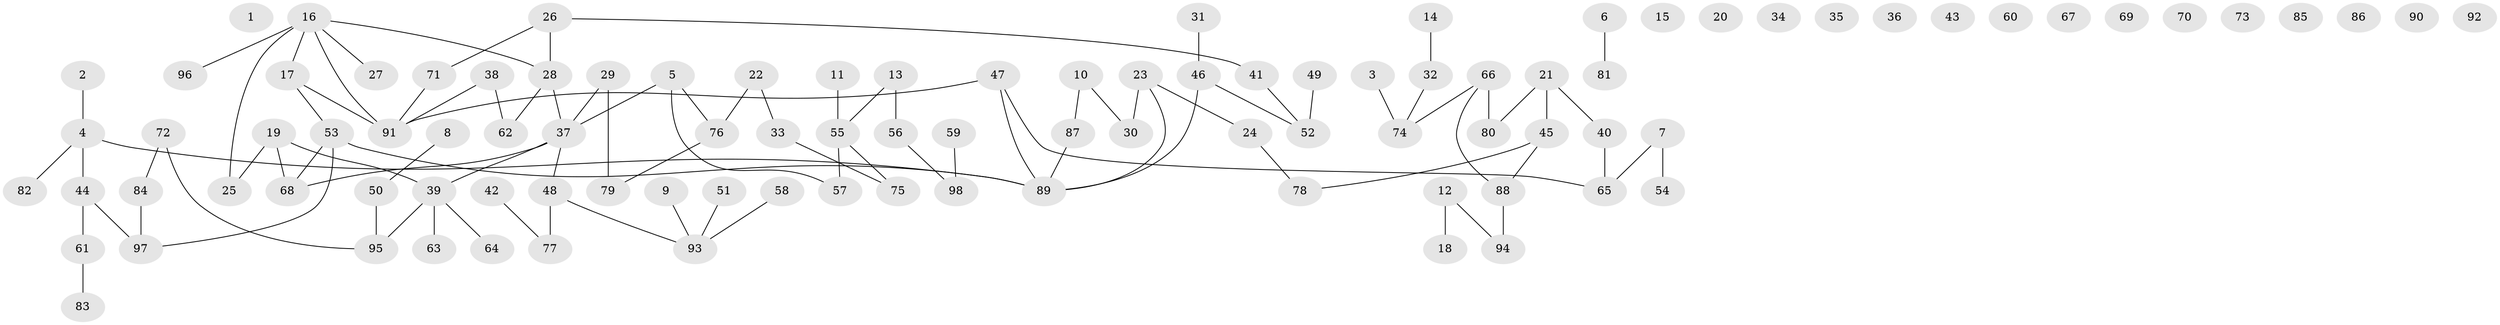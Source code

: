 // coarse degree distribution, {2: 0.3076923076923077, 3: 0.23076923076923078, 1: 0.3076923076923077, 6: 0.07692307692307693, 5: 0.07692307692307693}
// Generated by graph-tools (version 1.1) at 2025/47/03/04/25 22:47:57]
// undirected, 98 vertices, 95 edges
graph export_dot {
  node [color=gray90,style=filled];
  1;
  2;
  3;
  4;
  5;
  6;
  7;
  8;
  9;
  10;
  11;
  12;
  13;
  14;
  15;
  16;
  17;
  18;
  19;
  20;
  21;
  22;
  23;
  24;
  25;
  26;
  27;
  28;
  29;
  30;
  31;
  32;
  33;
  34;
  35;
  36;
  37;
  38;
  39;
  40;
  41;
  42;
  43;
  44;
  45;
  46;
  47;
  48;
  49;
  50;
  51;
  52;
  53;
  54;
  55;
  56;
  57;
  58;
  59;
  60;
  61;
  62;
  63;
  64;
  65;
  66;
  67;
  68;
  69;
  70;
  71;
  72;
  73;
  74;
  75;
  76;
  77;
  78;
  79;
  80;
  81;
  82;
  83;
  84;
  85;
  86;
  87;
  88;
  89;
  90;
  91;
  92;
  93;
  94;
  95;
  96;
  97;
  98;
  2 -- 4;
  3 -- 74;
  4 -- 44;
  4 -- 82;
  4 -- 89;
  5 -- 37;
  5 -- 57;
  5 -- 76;
  6 -- 81;
  7 -- 54;
  7 -- 65;
  8 -- 50;
  9 -- 93;
  10 -- 30;
  10 -- 87;
  11 -- 55;
  12 -- 18;
  12 -- 94;
  13 -- 55;
  13 -- 56;
  14 -- 32;
  16 -- 17;
  16 -- 25;
  16 -- 27;
  16 -- 28;
  16 -- 91;
  16 -- 96;
  17 -- 53;
  17 -- 91;
  19 -- 25;
  19 -- 39;
  19 -- 68;
  21 -- 40;
  21 -- 45;
  21 -- 80;
  22 -- 33;
  22 -- 76;
  23 -- 24;
  23 -- 30;
  23 -- 89;
  24 -- 78;
  26 -- 28;
  26 -- 41;
  26 -- 71;
  28 -- 37;
  28 -- 62;
  29 -- 37;
  29 -- 79;
  31 -- 46;
  32 -- 74;
  33 -- 75;
  37 -- 39;
  37 -- 48;
  37 -- 68;
  38 -- 62;
  38 -- 91;
  39 -- 63;
  39 -- 64;
  39 -- 95;
  40 -- 65;
  41 -- 52;
  42 -- 77;
  44 -- 61;
  44 -- 97;
  45 -- 78;
  45 -- 88;
  46 -- 52;
  46 -- 89;
  47 -- 65;
  47 -- 89;
  47 -- 91;
  48 -- 77;
  48 -- 93;
  49 -- 52;
  50 -- 95;
  51 -- 93;
  53 -- 68;
  53 -- 89;
  53 -- 97;
  55 -- 57;
  55 -- 75;
  56 -- 98;
  58 -- 93;
  59 -- 98;
  61 -- 83;
  66 -- 74;
  66 -- 80;
  66 -- 88;
  71 -- 91;
  72 -- 84;
  72 -- 95;
  76 -- 79;
  84 -- 97;
  87 -- 89;
  88 -- 94;
}
